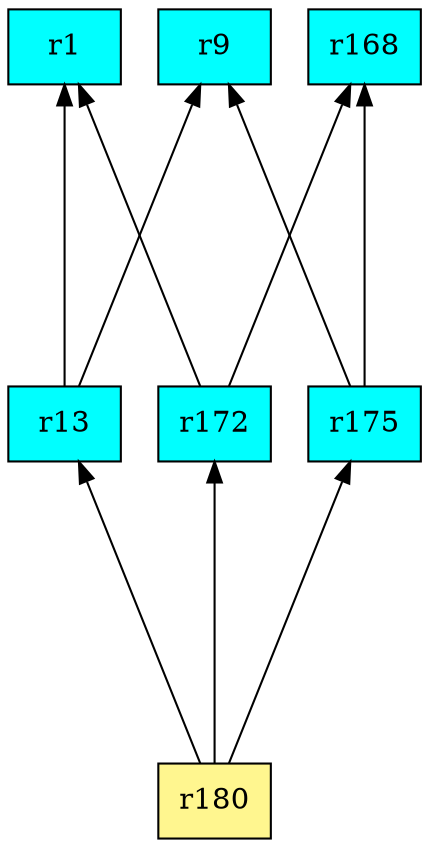 digraph G {
rankdir=BT;ranksep="2.0";
"r180" [shape=record,fillcolor=khaki1,style=filled,label="{r180}"];
"r1" [shape=record,fillcolor=cyan,style=filled,label="{r1}"];
"r172" [shape=record,fillcolor=cyan,style=filled,label="{r172}"];
"r175" [shape=record,fillcolor=cyan,style=filled,label="{r175}"];
"r9" [shape=record,fillcolor=cyan,style=filled,label="{r9}"];
"r168" [shape=record,fillcolor=cyan,style=filled,label="{r168}"];
"r13" [shape=record,fillcolor=cyan,style=filled,label="{r13}"];
"r180" -> "r172"
"r180" -> "r175"
"r180" -> "r13"
"r172" -> "r1"
"r172" -> "r168"
"r175" -> "r9"
"r175" -> "r168"
"r13" -> "r9"
"r13" -> "r1"
}